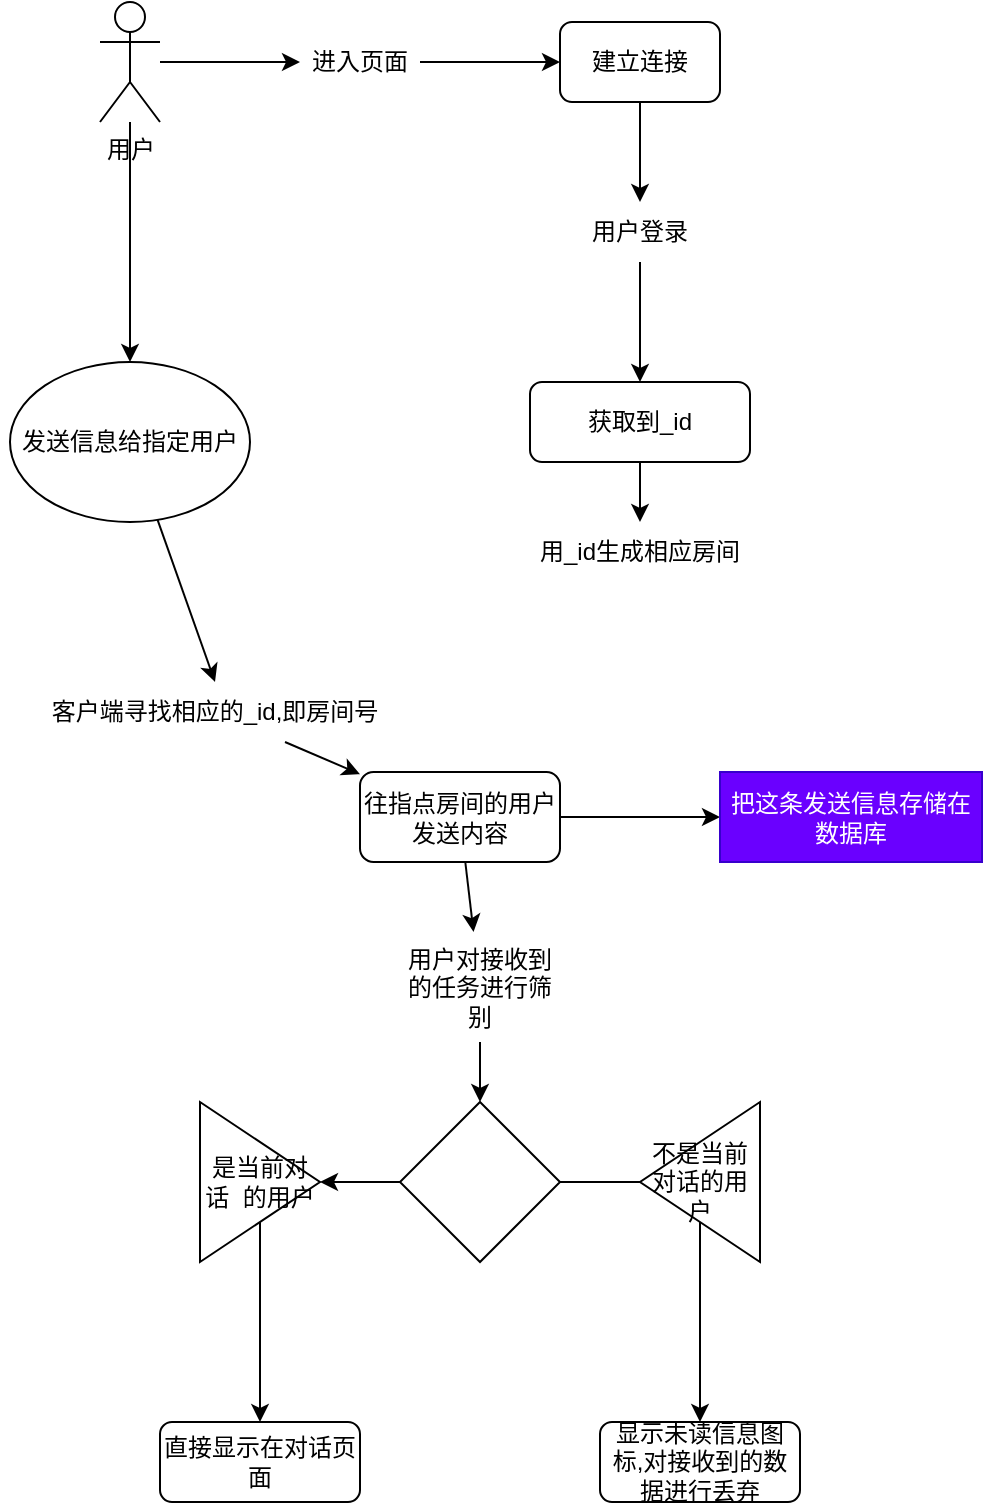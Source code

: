 <mxfile>
    <diagram id="DZLdF4NMAk4b3gtWy_IA" name="第 1 页">
        <mxGraphModel dx="683" dy="558" grid="1" gridSize="10" guides="1" tooltips="1" connect="1" arrows="1" fold="1" page="1" pageScale="1" pageWidth="827" pageHeight="1169" math="0" shadow="0">
            <root>
                <mxCell id="0"/>
                <mxCell id="1" parent="0"/>
                <mxCell id="3" style="edgeStyle=none;html=1;" edge="1" parent="1" source="2" target="4">
                    <mxGeometry relative="1" as="geometry">
                        <mxPoint x="180" y="200" as="targetPoint"/>
                    </mxGeometry>
                </mxCell>
                <mxCell id="15" style="edgeStyle=none;html=1;" edge="1" parent="1" source="2">
                    <mxGeometry relative="1" as="geometry">
                        <mxPoint x="65" y="350" as="targetPoint"/>
                    </mxGeometry>
                </mxCell>
                <mxCell id="2" value="用户" style="shape=umlActor;verticalLabelPosition=bottom;verticalAlign=top;html=1;outlineConnect=0;" vertex="1" parent="1">
                    <mxGeometry x="50" y="170" width="30" height="60" as="geometry"/>
                </mxCell>
                <mxCell id="5" style="edgeStyle=none;html=1;" edge="1" parent="1" source="4" target="6">
                    <mxGeometry relative="1" as="geometry">
                        <mxPoint x="280" y="200" as="targetPoint"/>
                    </mxGeometry>
                </mxCell>
                <mxCell id="4" value="进入页面" style="text;html=1;strokeColor=none;fillColor=none;align=center;verticalAlign=middle;whiteSpace=wrap;rounded=0;" vertex="1" parent="1">
                    <mxGeometry x="150" y="185" width="60" height="30" as="geometry"/>
                </mxCell>
                <mxCell id="9" style="edgeStyle=none;html=1;entryX=0.5;entryY=0;entryDx=0;entryDy=0;" edge="1" parent="1" source="6" target="7">
                    <mxGeometry relative="1" as="geometry"/>
                </mxCell>
                <mxCell id="6" value="建立连接" style="rounded=1;whiteSpace=wrap;html=1;" vertex="1" parent="1">
                    <mxGeometry x="280" y="180" width="80" height="40" as="geometry"/>
                </mxCell>
                <mxCell id="11" style="edgeStyle=none;html=1;entryX=0.5;entryY=0;entryDx=0;entryDy=0;" edge="1" parent="1" source="7" target="10">
                    <mxGeometry relative="1" as="geometry"/>
                </mxCell>
                <mxCell id="7" value="用户登录" style="text;html=1;strokeColor=none;fillColor=none;align=center;verticalAlign=middle;whiteSpace=wrap;rounded=0;" vertex="1" parent="1">
                    <mxGeometry x="290" y="270" width="60" height="30" as="geometry"/>
                </mxCell>
                <mxCell id="13" style="edgeStyle=none;html=1;entryX=0.5;entryY=0;entryDx=0;entryDy=0;" edge="1" parent="1" source="10" target="12">
                    <mxGeometry relative="1" as="geometry"/>
                </mxCell>
                <mxCell id="10" value="获取到_id" style="rounded=1;whiteSpace=wrap;html=1;" vertex="1" parent="1">
                    <mxGeometry x="265" y="360" width="110" height="40" as="geometry"/>
                </mxCell>
                <mxCell id="12" value="用_id生成相应房间" style="text;html=1;strokeColor=none;fillColor=none;align=center;verticalAlign=middle;whiteSpace=wrap;rounded=0;" vertex="1" parent="1">
                    <mxGeometry x="245" y="430" width="150" height="30" as="geometry"/>
                </mxCell>
                <mxCell id="21" style="edgeStyle=none;html=1;entryX=0.5;entryY=0;entryDx=0;entryDy=0;" edge="1" parent="1" source="17" target="20">
                    <mxGeometry relative="1" as="geometry"/>
                </mxCell>
                <mxCell id="17" value="发送信息给指定用户" style="ellipse;whiteSpace=wrap;html=1;" vertex="1" parent="1">
                    <mxGeometry x="5" y="350" width="120" height="80" as="geometry"/>
                </mxCell>
                <mxCell id="22" style="edgeStyle=none;html=1;" edge="1" parent="1" source="20" target="23">
                    <mxGeometry relative="1" as="geometry">
                        <mxPoint x="180" y="580" as="targetPoint"/>
                    </mxGeometry>
                </mxCell>
                <mxCell id="20" value="客户端寻找相应的_id,即房间号" style="text;html=1;strokeColor=none;fillColor=none;align=center;verticalAlign=middle;whiteSpace=wrap;rounded=0;" vertex="1" parent="1">
                    <mxGeometry y="510" width="215" height="30" as="geometry"/>
                </mxCell>
                <mxCell id="24" style="edgeStyle=none;html=1;" edge="1" parent="1" source="23" target="25">
                    <mxGeometry relative="1" as="geometry">
                        <mxPoint x="230" y="650" as="targetPoint"/>
                    </mxGeometry>
                </mxCell>
                <mxCell id="26" style="edgeStyle=none;html=1;" edge="1" parent="1" source="23" target="27">
                    <mxGeometry relative="1" as="geometry">
                        <mxPoint x="330" y="577.5" as="targetPoint"/>
                    </mxGeometry>
                </mxCell>
                <mxCell id="23" value="往指点房间的用户发送内容" style="rounded=1;whiteSpace=wrap;html=1;" vertex="1" parent="1">
                    <mxGeometry x="180" y="555" width="100" height="45" as="geometry"/>
                </mxCell>
                <mxCell id="30" style="edgeStyle=none;html=1;entryX=0.5;entryY=0;entryDx=0;entryDy=0;" edge="1" parent="1" source="25" target="29">
                    <mxGeometry relative="1" as="geometry"/>
                </mxCell>
                <mxCell id="25" value="用户对接收到的任务进行筛别" style="text;html=1;strokeColor=none;fillColor=none;align=center;verticalAlign=middle;whiteSpace=wrap;rounded=0;" vertex="1" parent="1">
                    <mxGeometry x="200" y="635" width="80" height="55" as="geometry"/>
                </mxCell>
                <mxCell id="27" value="把这条发送信息存储在数据库" style="rounded=0;whiteSpace=wrap;html=1;fillColor=#6a00ff;fontColor=#ffffff;strokeColor=#3700CC;" vertex="1" parent="1">
                    <mxGeometry x="360" y="555" width="131" height="45" as="geometry"/>
                </mxCell>
                <mxCell id="31" style="edgeStyle=none;html=1;" edge="1" parent="1" source="29" target="32">
                    <mxGeometry relative="1" as="geometry">
                        <mxPoint x="140" y="760" as="targetPoint"/>
                    </mxGeometry>
                </mxCell>
                <mxCell id="34" style="edgeStyle=none;html=1;" edge="1" parent="1" source="29">
                    <mxGeometry relative="1" as="geometry">
                        <mxPoint x="340" y="760" as="targetPoint"/>
                    </mxGeometry>
                </mxCell>
                <mxCell id="29" value="" style="rhombus;whiteSpace=wrap;html=1;" vertex="1" parent="1">
                    <mxGeometry x="200" y="720" width="80" height="80" as="geometry"/>
                </mxCell>
                <mxCell id="35" style="edgeStyle=none;html=1;" edge="1" parent="1" source="32">
                    <mxGeometry relative="1" as="geometry">
                        <mxPoint x="130" y="880" as="targetPoint"/>
                    </mxGeometry>
                </mxCell>
                <mxCell id="32" value="是当前对话&amp;nbsp; 的用户" style="triangle;whiteSpace=wrap;html=1;" vertex="1" parent="1">
                    <mxGeometry x="100" y="720" width="60" height="80" as="geometry"/>
                </mxCell>
                <mxCell id="36" style="edgeStyle=none;html=1;" edge="1" parent="1" source="33">
                    <mxGeometry relative="1" as="geometry">
                        <mxPoint x="350" y="880" as="targetPoint"/>
                    </mxGeometry>
                </mxCell>
                <mxCell id="33" value="不是当前对话的用户" style="triangle;whiteSpace=wrap;html=1;direction=west;" vertex="1" parent="1">
                    <mxGeometry x="320" y="720" width="60" height="80" as="geometry"/>
                </mxCell>
                <mxCell id="37" value="直接显示在对话页面" style="rounded=1;whiteSpace=wrap;html=1;" vertex="1" parent="1">
                    <mxGeometry x="80" y="880" width="100" height="40" as="geometry"/>
                </mxCell>
                <mxCell id="39" value="显示未读信息图标,对接收到的数据进行丢弃" style="rounded=1;whiteSpace=wrap;html=1;" vertex="1" parent="1">
                    <mxGeometry x="300" y="880" width="100" height="40" as="geometry"/>
                </mxCell>
            </root>
        </mxGraphModel>
    </diagram>
    <diagram id="Lho3FWKsR8NMhR2ccUx5" name="第 2 页">
        <mxGraphModel dx="1149" dy="558" grid="1" gridSize="10" guides="1" tooltips="1" connect="1" arrows="1" fold="1" page="1" pageScale="1" pageWidth="827" pageHeight="1169" math="0" shadow="0">
            <root>
                <mxCell id="MbSCoyLvGeLM37rxLZJE-0"/>
                <mxCell id="MbSCoyLvGeLM37rxLZJE-1" parent="MbSCoyLvGeLM37rxLZJE-0"/>
                <mxCell id="MbSCoyLvGeLM37rxLZJE-4" value="发送流程" style="text;html=1;strokeColor=none;fillColor=none;align=center;verticalAlign=middle;whiteSpace=wrap;rounded=0;fontStyle=1;fontSize=23;" vertex="1" parent="MbSCoyLvGeLM37rxLZJE-1">
                    <mxGeometry x="366" y="120" width="96" height="30" as="geometry"/>
                </mxCell>
                <mxCell id="MbSCoyLvGeLM37rxLZJE-10" style="edgeStyle=none;html=1;entryX=0;entryY=0.5;entryDx=0;entryDy=0;fontSize=13;" edge="1" parent="MbSCoyLvGeLM37rxLZJE-1" source="MbSCoyLvGeLM37rxLZJE-5" target="MbSCoyLvGeLM37rxLZJE-14">
                    <mxGeometry relative="1" as="geometry"/>
                </mxCell>
                <mxCell id="MbSCoyLvGeLM37rxLZJE-5" value="用户A" style="shape=umlActor;verticalLabelPosition=bottom;verticalAlign=top;html=1;" vertex="1" parent="MbSCoyLvGeLM37rxLZJE-1">
                    <mxGeometry x="80" y="270" width="30" height="60" as="geometry"/>
                </mxCell>
                <mxCell id="MbSCoyLvGeLM37rxLZJE-55" style="edgeStyle=none;shape=connector;rounded=1;html=1;exitX=0.5;exitY=0.5;exitDx=0;exitDy=0;exitPerimeter=0;labelBackgroundColor=default;fontFamily=Helvetica;fontSize=13;fontColor=default;endArrow=classic;strokeColor=default;" edge="1" parent="MbSCoyLvGeLM37rxLZJE-1" source="MbSCoyLvGeLM37rxLZJE-7">
                    <mxGeometry relative="1" as="geometry">
                        <mxPoint x="680" y="540" as="targetPoint"/>
                    </mxGeometry>
                </mxCell>
                <mxCell id="MbSCoyLvGeLM37rxLZJE-7" value="用户B" style="shape=umlActor;verticalLabelPosition=bottom;verticalAlign=top;html=1;" vertex="1" parent="MbSCoyLvGeLM37rxLZJE-1">
                    <mxGeometry x="630" y="510" width="30" height="60" as="geometry"/>
                </mxCell>
                <mxCell id="MbSCoyLvGeLM37rxLZJE-8" value="房间A:_id of 用户B" style="rounded=1;whiteSpace=wrap;html=1;fontSize=13;" vertex="1" parent="MbSCoyLvGeLM37rxLZJE-1">
                    <mxGeometry x="200" y="190" width="70" height="40" as="geometry"/>
                </mxCell>
                <mxCell id="MbSCoyLvGeLM37rxLZJE-51" style="edgeStyle=none;shape=connector;rounded=1;html=1;entryX=0.43;entryY=-0.094;entryDx=0;entryDy=0;entryPerimeter=0;labelBackgroundColor=default;fontFamily=Helvetica;fontSize=13;fontColor=default;endArrow=classic;strokeColor=default;" edge="1" parent="MbSCoyLvGeLM37rxLZJE-1" source="MbSCoyLvGeLM37rxLZJE-9" target="MbSCoyLvGeLM37rxLZJE-48">
                    <mxGeometry relative="1" as="geometry"/>
                </mxCell>
                <mxCell id="MbSCoyLvGeLM37rxLZJE-9" value="房间B:_id of用户B" style="rounded=1;whiteSpace=wrap;html=1;fontSize=13;" vertex="1" parent="MbSCoyLvGeLM37rxLZJE-1">
                    <mxGeometry x="470" y="190" width="70" height="40" as="geometry"/>
                </mxCell>
                <mxCell id="MbSCoyLvGeLM37rxLZJE-23" value="" style="edgeStyle=none;html=1;fontSize=13;" edge="1" parent="MbSCoyLvGeLM37rxLZJE-1" source="MbSCoyLvGeLM37rxLZJE-12" target="MbSCoyLvGeLM37rxLZJE-22">
                    <mxGeometry relative="1" as="geometry"/>
                </mxCell>
                <mxCell id="MbSCoyLvGeLM37rxLZJE-12" value="服务器" style="ellipse;fontSize=13;" vertex="1" parent="MbSCoyLvGeLM37rxLZJE-1">
                    <mxGeometry x="200" y="510" width="130" height="30" as="geometry"/>
                </mxCell>
                <mxCell id="MbSCoyLvGeLM37rxLZJE-19" style="edgeStyle=none;html=1;entryX=0.5;entryY=0;entryDx=0;entryDy=0;fontSize=13;" edge="1" parent="MbSCoyLvGeLM37rxLZJE-1" source="MbSCoyLvGeLM37rxLZJE-14" target="MbSCoyLvGeLM37rxLZJE-12">
                    <mxGeometry relative="1" as="geometry"/>
                </mxCell>
                <mxCell id="MbSCoyLvGeLM37rxLZJE-14" value="send:用户A;&lt;br&gt;accept:用户B;&lt;br&gt;context:message" style="ellipse;whiteSpace=wrap;html=1;fontSize=13;rounded=1;" vertex="1" parent="MbSCoyLvGeLM37rxLZJE-1">
                    <mxGeometry x="210" y="290" width="120" height="60" as="geometry"/>
                </mxCell>
                <mxCell id="MbSCoyLvGeLM37rxLZJE-26" style="edgeStyle=none;html=1;entryX=0.5;entryY=1;entryDx=0;entryDy=0;fontSize=13;" edge="1" parent="MbSCoyLvGeLM37rxLZJE-1" source="MbSCoyLvGeLM37rxLZJE-22" target="MbSCoyLvGeLM37rxLZJE-25">
                    <mxGeometry relative="1" as="geometry"/>
                </mxCell>
                <mxCell id="MbSCoyLvGeLM37rxLZJE-22" value="数据库" style="ellipse;whiteSpace=wrap;html=1;fontSize=13;" vertex="1" parent="MbSCoyLvGeLM37rxLZJE-1">
                    <mxGeometry x="390" y="495" width="120" height="60" as="geometry"/>
                </mxCell>
                <mxCell id="MbSCoyLvGeLM37rxLZJE-27" style="edgeStyle=none;html=1;fontSize=13;" edge="1" parent="MbSCoyLvGeLM37rxLZJE-1" source="MbSCoyLvGeLM37rxLZJE-25" target="MbSCoyLvGeLM37rxLZJE-28">
                    <mxGeometry relative="1" as="geometry">
                        <mxPoint x="600" y="480" as="targetPoint"/>
                    </mxGeometry>
                </mxCell>
                <mxCell id="MbSCoyLvGeLM37rxLZJE-30" style="edgeStyle=none;html=1;entryX=0.399;entryY=1.078;entryDx=0;entryDy=0;entryPerimeter=0;fontSize=13;" edge="1" parent="MbSCoyLvGeLM37rxLZJE-1" source="MbSCoyLvGeLM37rxLZJE-25" target="MbSCoyLvGeLM37rxLZJE-9">
                    <mxGeometry relative="1" as="geometry"/>
                </mxCell>
                <mxCell id="MbSCoyLvGeLM37rxLZJE-25" value="send:_id;&lt;br&gt;accept:_id" style="text;html=1;strokeColor=none;fillColor=none;align=center;verticalAlign=middle;whiteSpace=wrap;rounded=0;fontSize=13;" vertex="1" parent="MbSCoyLvGeLM37rxLZJE-1">
                    <mxGeometry x="430" y="320" width="60" height="30" as="geometry"/>
                </mxCell>
                <mxCell id="MbSCoyLvGeLM37rxLZJE-29" style="edgeStyle=none;html=1;entryX=1;entryY=0.5;entryDx=0;entryDy=0;fontSize=13;" edge="1" parent="MbSCoyLvGeLM37rxLZJE-1" source="MbSCoyLvGeLM37rxLZJE-28" target="MbSCoyLvGeLM37rxLZJE-22">
                    <mxGeometry relative="1" as="geometry">
                        <Array as="points">
                            <mxPoint x="550" y="480"/>
                        </Array>
                    </mxGeometry>
                </mxCell>
                <mxCell id="MbSCoyLvGeLM37rxLZJE-28" value="存储" style="text;html=1;strokeColor=none;fillColor=none;align=center;verticalAlign=middle;whiteSpace=wrap;rounded=0;fontSize=13;" vertex="1" parent="MbSCoyLvGeLM37rxLZJE-1">
                    <mxGeometry x="480" y="410" width="60" height="30" as="geometry"/>
                </mxCell>
                <mxCell id="MbSCoyLvGeLM37rxLZJE-40" style="edgeStyle=none;html=1;fontSize=13;entryX=0.487;entryY=1.203;entryDx=0;entryDy=0;entryPerimeter=0;" edge="1" parent="MbSCoyLvGeLM37rxLZJE-1">
                    <mxGeometry relative="1" as="geometry">
                        <mxPoint x="745.06" y="200.81" as="targetPoint"/>
                        <mxPoint x="689.998" y="399.998" as="sourcePoint"/>
                    </mxGeometry>
                </mxCell>
                <mxCell id="MbSCoyLvGeLM37rxLZJE-49" value="n" style="edgeLabel;html=1;align=center;verticalAlign=middle;resizable=0;points=[];fontSize=13;" vertex="1" connectable="0" parent="MbSCoyLvGeLM37rxLZJE-40">
                    <mxGeometry x="-0.216" y="-3" relative="1" as="geometry">
                        <mxPoint as="offset"/>
                    </mxGeometry>
                </mxCell>
                <mxCell id="MbSCoyLvGeLM37rxLZJE-41" style="edgeStyle=none;html=1;fontSize=13;" edge="1" parent="MbSCoyLvGeLM37rxLZJE-1" source="MbSCoyLvGeLM37rxLZJE-34">
                    <mxGeometry relative="1" as="geometry">
                        <mxPoint x="720" y="490" as="targetPoint"/>
                        <Array as="points"/>
                    </mxGeometry>
                </mxCell>
                <mxCell id="MbSCoyLvGeLM37rxLZJE-50" value="y" style="edgeLabel;html=1;align=center;verticalAlign=middle;resizable=0;points=[];fontSize=13;fontFamily=Helvetica;fontColor=default;" vertex="1" connectable="0" parent="MbSCoyLvGeLM37rxLZJE-41">
                    <mxGeometry x="-0.285" y="-1" relative="1" as="geometry">
                        <mxPoint y="-1" as="offset"/>
                    </mxGeometry>
                </mxCell>
                <mxCell id="MbSCoyLvGeLM37rxLZJE-34" value="" style="rhombus;fontSize=13;" vertex="1" parent="MbSCoyLvGeLM37rxLZJE-1">
                    <mxGeometry x="670" y="400" width="30" height="30" as="geometry"/>
                </mxCell>
                <mxCell id="MbSCoyLvGeLM37rxLZJE-53" style="edgeStyle=none;shape=connector;rounded=1;html=1;entryX=0;entryY=0.5;entryDx=0;entryDy=0;labelBackgroundColor=default;fontFamily=Helvetica;fontSize=13;fontColor=default;endArrow=classic;strokeColor=default;" edge="1" parent="MbSCoyLvGeLM37rxLZJE-1" source="MbSCoyLvGeLM37rxLZJE-45" target="MbSCoyLvGeLM37rxLZJE-34">
                    <mxGeometry relative="1" as="geometry"/>
                </mxCell>
                <mxCell id="MbSCoyLvGeLM37rxLZJE-45" value="当前的accept人是不是发送的用户" style="text;html=1;strokeColor=none;fillColor=none;align=center;verticalAlign=middle;whiteSpace=wrap;rounded=0;fontSize=13;" vertex="1" parent="MbSCoyLvGeLM37rxLZJE-1">
                    <mxGeometry x="590" y="320" width="60" height="30" as="geometry"/>
                </mxCell>
                <mxCell id="MbSCoyLvGeLM37rxLZJE-47" value="显示对应的未读红点" style="text;html=1;align=center;verticalAlign=middle;resizable=0;points=[];autosize=1;strokeColor=none;fillColor=none;fontSize=13;" vertex="1" parent="MbSCoyLvGeLM37rxLZJE-1">
                    <mxGeometry x="680" y="180" width="130" height="20" as="geometry"/>
                </mxCell>
                <mxCell id="MbSCoyLvGeLM37rxLZJE-52" style="edgeStyle=none;shape=connector;rounded=1;html=1;entryX=0.25;entryY=0;entryDx=0;entryDy=0;labelBackgroundColor=default;fontFamily=Helvetica;fontSize=13;fontColor=default;endArrow=classic;strokeColor=default;" edge="1" parent="MbSCoyLvGeLM37rxLZJE-1" source="MbSCoyLvGeLM37rxLZJE-48" target="MbSCoyLvGeLM37rxLZJE-45">
                    <mxGeometry relative="1" as="geometry"/>
                </mxCell>
                <mxCell id="MbSCoyLvGeLM37rxLZJE-48" value="context表" style="whiteSpace=wrap;html=1;fontSize=13;" vertex="1" parent="MbSCoyLvGeLM37rxLZJE-1">
                    <mxGeometry x="540" y="260" width="90" height="20" as="geometry"/>
                </mxCell>
                <mxCell id="MbSCoyLvGeLM37rxLZJE-56" value="刷新路由数据" style="ellipse;whiteSpace=wrap;html=1;fontFamily=Helvetica;fontSize=13;fontColor=default;" vertex="1" parent="MbSCoyLvGeLM37rxLZJE-1">
                    <mxGeometry x="680" y="490" width="120" height="60" as="geometry"/>
                </mxCell>
            </root>
        </mxGraphModel>
    </diagram>
</mxfile>